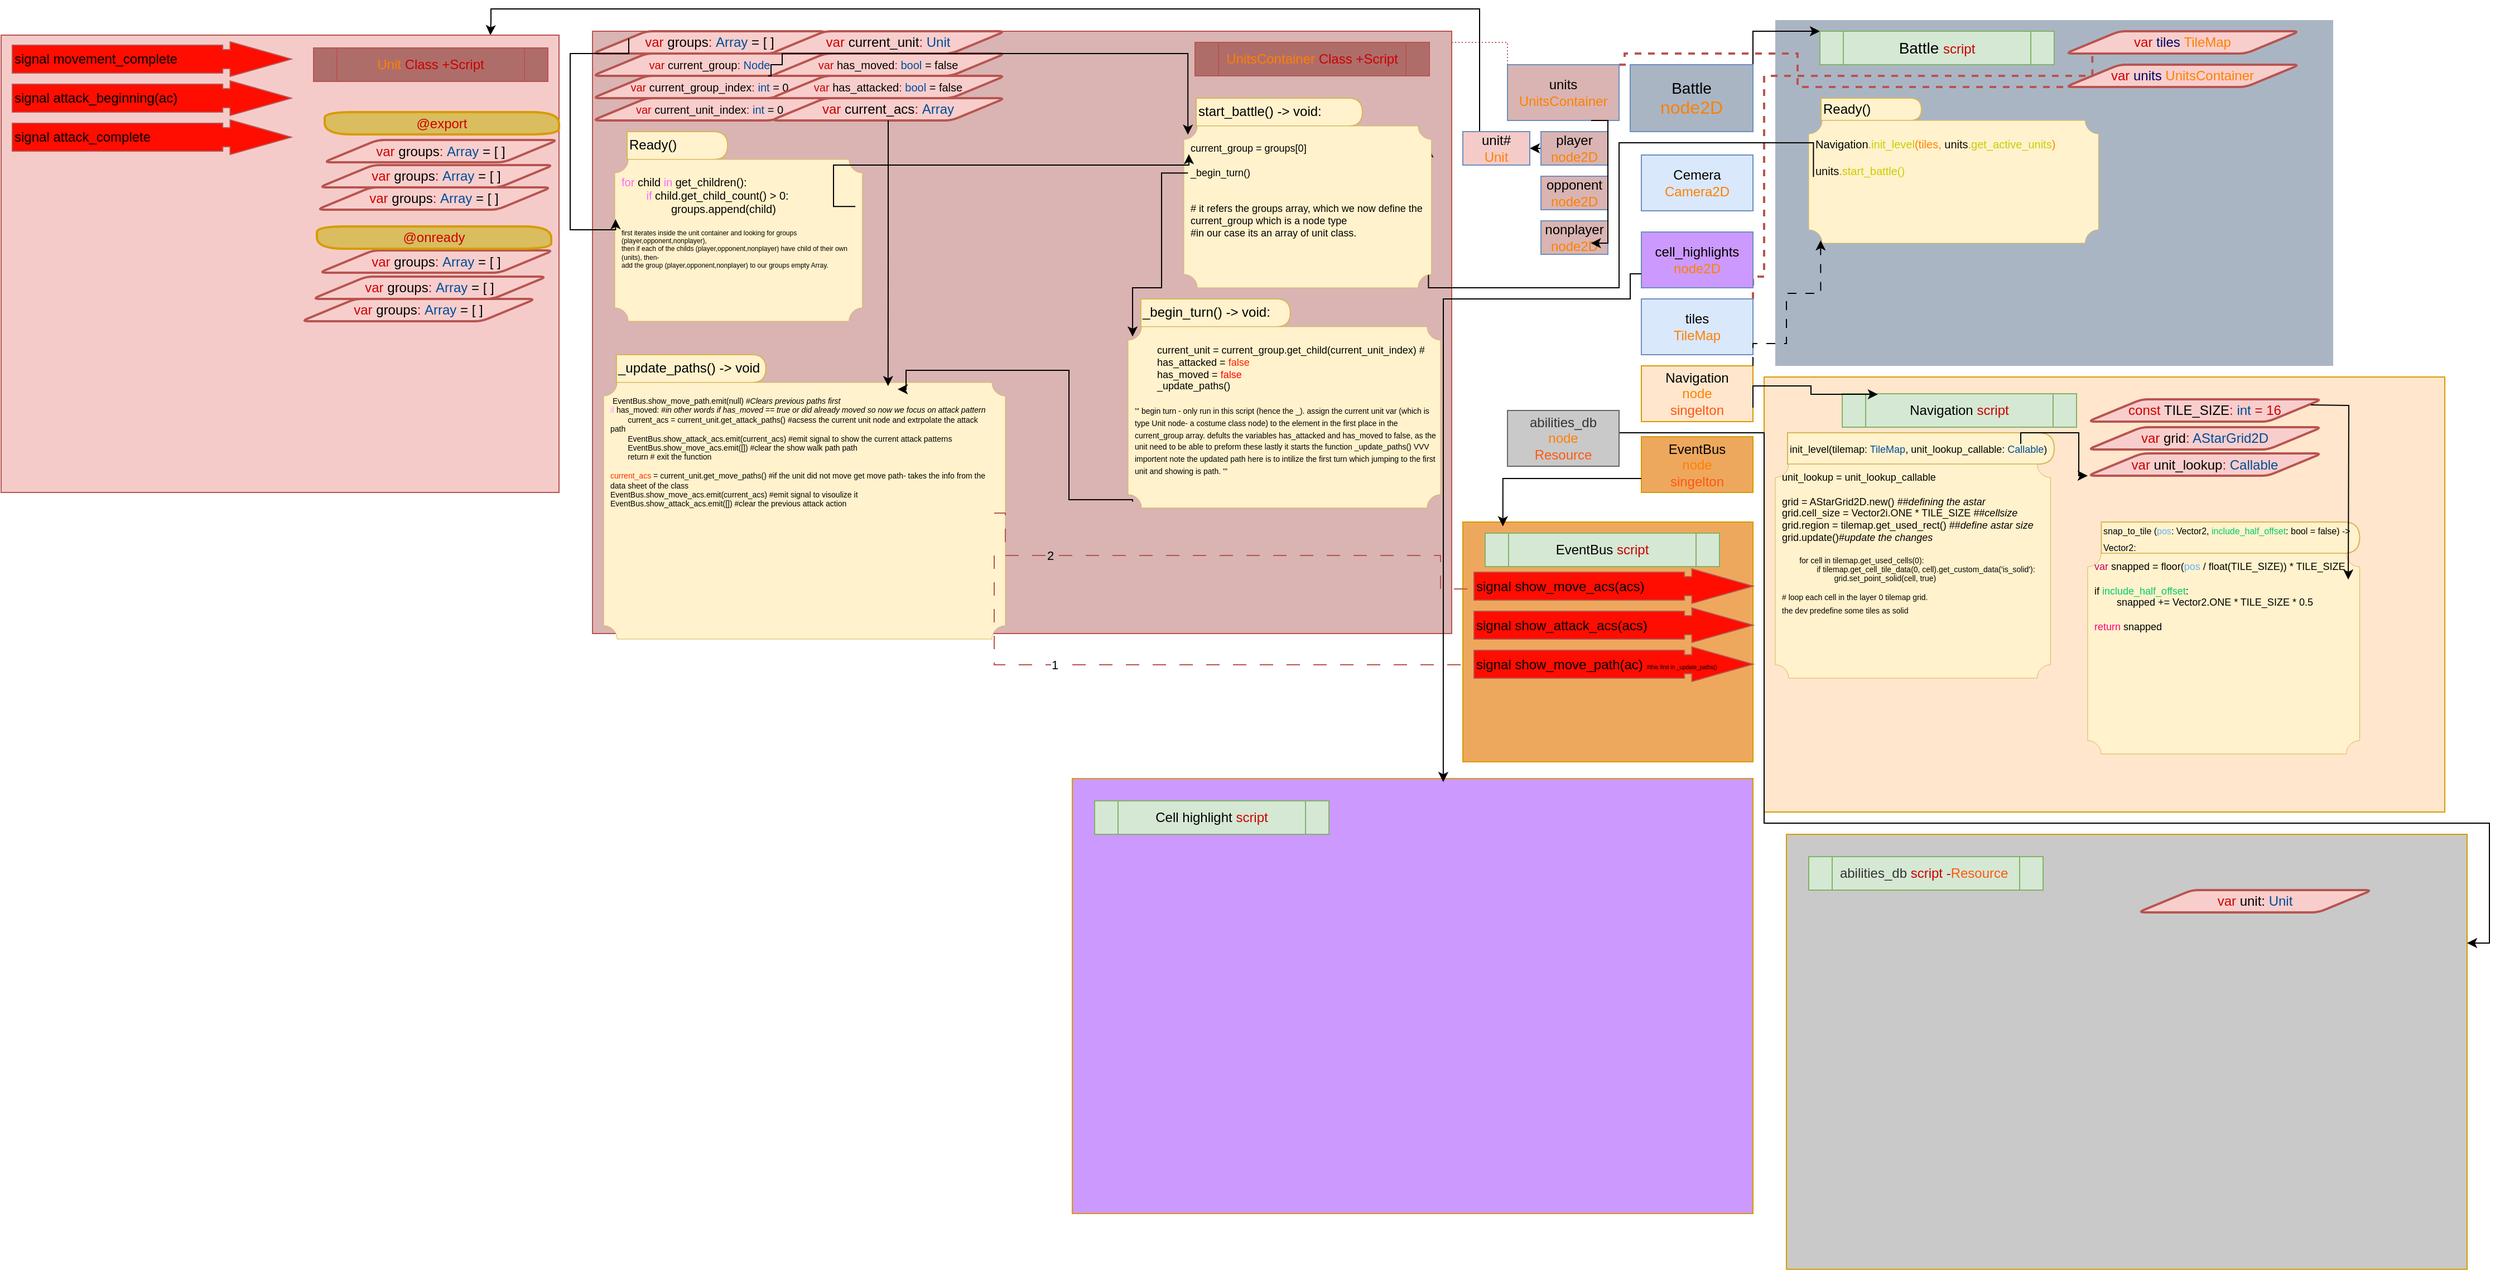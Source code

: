 <mxfile version="24.8.1">
  <diagram name="‫עמוד-1‬" id="4UTmtsU5IGrYidXw7zGl">
    <mxGraphModel dx="2417" dy="1480" grid="1" gridSize="10" guides="1" tooltips="1" connect="1" arrows="1" fold="1" page="1" pageScale="1" pageWidth="1169" pageHeight="827" math="0" shadow="0">
      <root>
        <mxCell id="0" />
        <mxCell id="1" parent="0" />
        <mxCell id="lPmOptHhdy0TYfp4bBg2-40" value="" style="rounded=0;whiteSpace=wrap;html=1;fillColor=#ffe6cc;strokeColor=#d79b00;fillStyle=auto;shadow=0;movable=0;resizable=0;rotatable=0;deletable=0;editable=0;locked=1;connectable=0;" vertex="1" parent="1">
          <mxGeometry x="710" y="320" width="610" height="390" as="geometry" />
        </mxCell>
        <mxCell id="lPmOptHhdy0TYfp4bBg2-33" value="" style="rounded=0;whiteSpace=wrap;html=1;fillColor=#AAB5C4;strokeColor=none;fillStyle=auto;shadow=0;movable=0;resizable=0;rotatable=0;deletable=0;editable=0;locked=1;connectable=0;" vertex="1" parent="1">
          <mxGeometry x="720" width="500" height="310" as="geometry" />
        </mxCell>
        <mxCell id="lPmOptHhdy0TYfp4bBg2-23" style="edgeStyle=orthogonalEdgeStyle;rounded=0;orthogonalLoop=1;jettySize=auto;html=1;exitX=1;exitY=0;exitDx=0;exitDy=0;entryX=0;entryY=0;entryDx=0;entryDy=0;" edge="1" parent="1" source="lPmOptHhdy0TYfp4bBg2-1" target="lPmOptHhdy0TYfp4bBg2-19">
          <mxGeometry relative="1" as="geometry">
            <Array as="points">
              <mxPoint x="700" y="10" />
            </Array>
          </mxGeometry>
        </mxCell>
        <mxCell id="lPmOptHhdy0TYfp4bBg2-1" value="&lt;font style=&quot;font-size: 14px;&quot;&gt;Battle&lt;/font&gt;&lt;div&gt;&lt;font size=&quot;3&quot; color=&quot;#ff8000&quot;&gt;node2D&lt;/font&gt;&lt;/div&gt;" style="rounded=0;whiteSpace=wrap;html=1;fillColor=#AAB5C4;strokeColor=#6c8ebf;" vertex="1" parent="1">
          <mxGeometry x="590" y="40" width="110" height="60" as="geometry" />
        </mxCell>
        <mxCell id="lPmOptHhdy0TYfp4bBg2-25" style="edgeStyle=orthogonalEdgeStyle;rounded=0;orthogonalLoop=1;jettySize=auto;html=1;exitX=1;exitY=0;exitDx=0;exitDy=0;entryX=0;entryY=0.5;entryDx=0;entryDy=0;endArrow=none;endFill=0;dashed=1;strokeWidth=2;fillColor=#f8cecc;strokeColor=#b85450;" edge="1" parent="1" source="lPmOptHhdy0TYfp4bBg2-2" target="lPmOptHhdy0TYfp4bBg2-21">
          <mxGeometry relative="1" as="geometry">
            <Array as="points">
              <mxPoint x="710" y="230" />
              <mxPoint x="710" y="50" />
              <mxPoint x="1004" y="50" />
            </Array>
          </mxGeometry>
        </mxCell>
        <mxCell id="lPmOptHhdy0TYfp4bBg2-2" value="tiles&lt;div&gt;&lt;font color=&quot;#ff8000&quot;&gt;TileMap&lt;/font&gt;&lt;/div&gt;" style="rounded=0;whiteSpace=wrap;html=1;fillColor=#dae8fc;strokeColor=#6c8ebf;" vertex="1" parent="1">
          <mxGeometry x="600" y="250" width="100" height="50" as="geometry" />
        </mxCell>
        <mxCell id="lPmOptHhdy0TYfp4bBg2-3" value="&lt;font style=&quot;font-size: 12px;&quot;&gt;cell_highlights&lt;/font&gt;&lt;div&gt;&lt;font style=&quot;font-size: 12px;&quot; color=&quot;#ff8000&quot;&gt;node2D&lt;/font&gt;&lt;/div&gt;" style="rounded=0;whiteSpace=wrap;html=1;fillColor=#CC99FF;strokeColor=#6c8ebf;" vertex="1" parent="1">
          <mxGeometry x="600" y="190" width="100" height="50" as="geometry" />
        </mxCell>
        <mxCell id="lPmOptHhdy0TYfp4bBg2-24" style="edgeStyle=orthogonalEdgeStyle;rounded=0;orthogonalLoop=1;jettySize=auto;html=1;exitX=1;exitY=0;exitDx=0;exitDy=0;entryX=0;entryY=0.75;entryDx=0;entryDy=0;dashed=1;fillColor=#f8cecc;strokeColor=#b85450;strokeWidth=2;endArrow=none;endFill=0;" edge="1" parent="1" source="lPmOptHhdy0TYfp4bBg2-4" target="lPmOptHhdy0TYfp4bBg2-22">
          <mxGeometry relative="1" as="geometry">
            <Array as="points">
              <mxPoint x="585" y="30" />
              <mxPoint x="740" y="30" />
              <mxPoint x="740" y="60" />
              <mxPoint x="1014" y="60" />
              <mxPoint x="1014" y="54" />
            </Array>
          </mxGeometry>
        </mxCell>
        <mxCell id="lPmOptHhdy0TYfp4bBg2-61" style="edgeStyle=orthogonalEdgeStyle;rounded=0;orthogonalLoop=1;jettySize=auto;html=1;exitX=0;exitY=0;exitDx=0;exitDy=0;entryX=1;entryY=0;entryDx=0;entryDy=0;endArrow=none;endFill=0;dashed=1;dashPattern=1 2;fillColor=#f8cecc;strokeColor=#b85450;" edge="1" parent="1" source="lPmOptHhdy0TYfp4bBg2-4" target="lPmOptHhdy0TYfp4bBg2-59">
          <mxGeometry relative="1" as="geometry" />
        </mxCell>
        <mxCell id="lPmOptHhdy0TYfp4bBg2-4" value="units&lt;div&gt;&lt;font style=&quot;font-size: 12px;&quot; color=&quot;#ff8000&quot;&gt;UnitsContainer&lt;/font&gt;&lt;/div&gt;" style="rounded=0;whiteSpace=wrap;html=1;fillColor=#d9b4b2;strokeColor=#6c8ebf;" vertex="1" parent="1">
          <mxGeometry x="480" y="40" width="100" height="50" as="geometry" />
        </mxCell>
        <mxCell id="lPmOptHhdy0TYfp4bBg2-15" value="Navigation&lt;div&gt;&lt;font color=&quot;#ff8000&quot;&gt;node&lt;/font&gt;&lt;/div&gt;&lt;div&gt;&lt;font color=&quot;#ff570f&quot;&gt;singelton&lt;/font&gt;&lt;/div&gt;" style="rounded=0;whiteSpace=wrap;html=1;fillColor=#ffe6cc;strokeColor=#d79b00;" vertex="1" parent="1">
          <mxGeometry x="600" y="310" width="100" height="50" as="geometry" />
        </mxCell>
        <mxCell id="lPmOptHhdy0TYfp4bBg2-19" value="&lt;span style=&quot;font-size: 14px;&quot;&gt;Battle&amp;nbsp;&lt;/span&gt;&lt;font color=&quot;#cc0000&quot;&gt;script&lt;/font&gt;" style="shape=process;whiteSpace=wrap;html=1;backgroundOutline=1;fillColor=#d5e8d4;strokeColor=#82b366;" vertex="1" parent="1">
          <mxGeometry x="760" y="10" width="210" height="30" as="geometry" />
        </mxCell>
        <mxCell id="lPmOptHhdy0TYfp4bBg2-21" value="&lt;font color=&quot;#cc0000&quot;&gt;var &lt;/font&gt;&lt;font color=&quot;#000066&quot;&gt;tiles&amp;nbsp;&lt;/font&gt;&lt;span style=&quot;color: rgb(255, 128, 0);&quot;&gt;TileMap&lt;/span&gt;" style="shape=parallelogram;html=1;strokeWidth=2;perimeter=parallelogramPerimeter;whiteSpace=wrap;rounded=1;arcSize=12;size=0.23;fillColor=#f8cecc;strokeColor=#b85450;" vertex="1" parent="1">
          <mxGeometry x="980" y="10" width="210" height="20" as="geometry" />
        </mxCell>
        <mxCell id="lPmOptHhdy0TYfp4bBg2-22" value="&lt;font color=&quot;#cc0000&quot;&gt;var &lt;/font&gt;&lt;font color=&quot;#000066&quot;&gt;units&amp;nbsp;&lt;/font&gt;&lt;span style=&quot;color: rgb(255, 128, 0);&quot;&gt;UnitsContainer&lt;/span&gt;" style="shape=parallelogram;html=1;strokeWidth=2;perimeter=parallelogramPerimeter;whiteSpace=wrap;rounded=1;arcSize=12;size=0.23;fillColor=#f8cecc;strokeColor=#b85450;" vertex="1" parent="1">
          <mxGeometry x="980" y="40" width="210" height="20" as="geometry" />
        </mxCell>
        <mxCell id="lPmOptHhdy0TYfp4bBg2-36" value="" style="group" vertex="1" connectable="0" parent="1">
          <mxGeometry x="750" y="70" width="259.77" height="130" as="geometry" />
        </mxCell>
        <mxCell id="lPmOptHhdy0TYfp4bBg2-11" value="Ready()" style="shape=delay;whiteSpace=wrap;html=1;fillColor=#fff2cc;strokeColor=#d6b656;align=left;" vertex="1" parent="lPmOptHhdy0TYfp4bBg2-36">
          <mxGeometry x="11" width="90" height="20" as="geometry" />
        </mxCell>
        <UserObject label="" Notes="#function for playing each sound, the arguments are the player node to play the sound, and the keyword from dic&#xa;#if we have the keyword in the sounds dictonary we continue if not return&#xa; #load the sound file to the player we choose&#xa;#play the sound" id="lPmOptHhdy0TYfp4bBg2-28">
          <mxCell style="html=1;overflow=block;blockSpacing=1;whiteSpace=wrap;fontSize=11.8;align=left;spacing=0;verticalAlign=top;strokeColor=#d6b656;fillOpacity=100;fillColor=#fff2cc;strokeWidth=NaN;lucidId=MKeQQ6PfqjTb;aspect=fixed;verticalLabelPosition=bottom;shape=mxgraph.basic.plaque;dx=6;" vertex="1" parent="lPmOptHhdy0TYfp4bBg2-36">
            <mxGeometry y="20" width="259.77" height="110" as="geometry" />
          </mxCell>
        </UserObject>
        <mxCell id="lPmOptHhdy0TYfp4bBg2-29" value="&lt;font color=&quot;#030100&quot;&gt;Navigation&lt;/font&gt;.&lt;font color=&quot;#cccc00&quot;&gt;init_level&lt;/font&gt;(tiles, &lt;font color=&quot;#0f0800&quot;&gt;units&lt;/font&gt;.&lt;font color=&quot;#cccc00&quot;&gt;get_active_units&lt;/font&gt;)&lt;div&gt;&lt;br&gt;&lt;/div&gt;&lt;div&gt;&lt;font color=&quot;#0f0800&quot;&gt;units&lt;/font&gt;.&lt;font color=&quot;#cccc00&quot;&gt;start_battle()&lt;/font&gt;&lt;br&gt;&lt;/div&gt;" style="strokeColor=none;fillColor=none;whiteSpace=wrap;fontSize=10;align=left;horizontal=1;verticalAlign=top;fontColor=#FF8000;html=1;" vertex="1" parent="lPmOptHhdy0TYfp4bBg2-28">
          <mxGeometry x="4.229" y="9.17" width="248.229" height="83.005" as="geometry" />
        </mxCell>
        <mxCell id="lPmOptHhdy0TYfp4bBg2-37" style="edgeStyle=orthogonalEdgeStyle;rounded=0;orthogonalLoop=1;jettySize=auto;html=1;exitX=1;exitY=0;exitDx=0;exitDy=0;entryX=0.041;entryY=0.977;entryDx=0;entryDy=0;entryPerimeter=0;dashed=1;dashPattern=8 8;" edge="1" parent="1" source="lPmOptHhdy0TYfp4bBg2-15" target="lPmOptHhdy0TYfp4bBg2-28">
          <mxGeometry relative="1" as="geometry">
            <Array as="points">
              <mxPoint x="730" y="290" />
              <mxPoint x="730" y="245" />
              <mxPoint x="761" y="245" />
            </Array>
          </mxGeometry>
        </mxCell>
        <mxCell id="lPmOptHhdy0TYfp4bBg2-38" value="Navigation&amp;nbsp;&lt;font color=&quot;#cc0000&quot;&gt;script&lt;/font&gt;" style="shape=process;whiteSpace=wrap;html=1;backgroundOutline=1;fillColor=#d5e8d4;strokeColor=#82b366;" vertex="1" parent="1">
          <mxGeometry x="780" y="335" width="210" height="30" as="geometry" />
        </mxCell>
        <mxCell id="lPmOptHhdy0TYfp4bBg2-39" style="edgeStyle=orthogonalEdgeStyle;rounded=0;orthogonalLoop=1;jettySize=auto;html=1;exitX=1;exitY=0.75;exitDx=0;exitDy=0;entryX=0.152;entryY=0.018;entryDx=0;entryDy=0;entryPerimeter=0;" edge="1" parent="1" source="lPmOptHhdy0TYfp4bBg2-15" target="lPmOptHhdy0TYfp4bBg2-38">
          <mxGeometry relative="1" as="geometry">
            <Array as="points">
              <mxPoint x="752" y="328" />
            </Array>
          </mxGeometry>
        </mxCell>
        <mxCell id="lPmOptHhdy0TYfp4bBg2-41" value="&lt;font color=&quot;#cc0000&quot;&gt;const &lt;/font&gt;&lt;font color=&quot;#030000&quot;&gt;TILE_SIZE&lt;/font&gt;&lt;font color=&quot;#cc0000&quot;&gt;: &lt;/font&gt;&lt;font color=&quot;#004c99&quot;&gt;int &lt;/font&gt;&lt;font color=&quot;#cc0000&quot;&gt;= 16&lt;/font&gt;" style="shape=parallelogram;html=1;strokeWidth=2;perimeter=parallelogramPerimeter;whiteSpace=wrap;rounded=1;arcSize=12;size=0.23;fillColor=#f8cecc;strokeColor=#b85450;" vertex="1" parent="1">
          <mxGeometry x="1000" y="340" width="210" height="20" as="geometry" />
        </mxCell>
        <mxCell id="lPmOptHhdy0TYfp4bBg2-42" value="&lt;font color=&quot;#cc0000&quot;&gt;var &lt;/font&gt;&lt;font color=&quot;#080000&quot;&gt;grid&lt;/font&gt;&lt;font color=&quot;#cc0000&quot;&gt;: &lt;/font&gt;&lt;font color=&quot;#004c99&quot;&gt;AStarGrid2D&lt;/font&gt;" style="shape=parallelogram;html=1;strokeWidth=2;perimeter=parallelogramPerimeter;whiteSpace=wrap;rounded=1;arcSize=12;size=0.23;fillColor=#f8cecc;strokeColor=#b85450;" vertex="1" parent="1">
          <mxGeometry x="1000" y="365" width="210" height="20" as="geometry" />
        </mxCell>
        <mxCell id="lPmOptHhdy0TYfp4bBg2-43" value="&lt;font color=&quot;#cc0000&quot;&gt;var &lt;/font&gt;&lt;font color=&quot;#030000&quot;&gt;unit_lookup&lt;/font&gt;&lt;font color=&quot;#cc0000&quot;&gt;: &lt;/font&gt;&lt;font color=&quot;#004c99&quot;&gt;Callable&lt;/font&gt;" style="shape=parallelogram;html=1;strokeWidth=2;perimeter=parallelogramPerimeter;whiteSpace=wrap;rounded=1;arcSize=12;size=0.23;fillColor=#f8cecc;strokeColor=#b85450;" vertex="1" parent="1">
          <mxGeometry x="1000" y="388.5" width="210" height="20" as="geometry" />
        </mxCell>
        <mxCell id="lPmOptHhdy0TYfp4bBg2-44" value="" style="group" vertex="1" connectable="0" parent="1">
          <mxGeometry x="720" y="370" width="270" height="220" as="geometry" />
        </mxCell>
        <mxCell id="lPmOptHhdy0TYfp4bBg2-45" value="&lt;font style=&quot;font-size: 9px;&quot;&gt;init_level(tilemap: &lt;font color=&quot;#004c99&quot;&gt;TileMap&lt;/font&gt;, unit_lookup_callable: &lt;font color=&quot;#004c99&quot;&gt;Callable&lt;/font&gt;)&lt;/font&gt;" style="shape=delay;whiteSpace=wrap;html=1;fillColor=#fff2cc;strokeColor=#d6b656;align=left;" vertex="1" parent="lPmOptHhdy0TYfp4bBg2-44">
          <mxGeometry x="11" width="239" height="28.115" as="geometry" />
        </mxCell>
        <UserObject label="" Notes="#function for playing each sound, the arguments are the player node to play the sound, and the keyword from dic&#xa;#if we have the keyword in the sounds dictonary we continue if not return&#xa; #load the sound file to the player we choose&#xa;#play the sound" id="lPmOptHhdy0TYfp4bBg2-46">
          <mxCell style="html=1;overflow=block;blockSpacing=1;whiteSpace=wrap;fontSize=11.8;align=left;spacing=0;verticalAlign=top;strokeColor=#d6b656;fillOpacity=100;fillColor=#fff2cc;strokeWidth=NaN;lucidId=MKeQQ6PfqjTb;aspect=fixed;verticalLabelPosition=bottom;shape=mxgraph.basic.plaque;dx=6;" vertex="1" parent="lPmOptHhdy0TYfp4bBg2-44">
            <mxGeometry y="28.115" width="246.709" height="191.885" as="geometry" />
          </mxCell>
        </UserObject>
        <mxCell id="lPmOptHhdy0TYfp4bBg2-47" value="&lt;div style=&quot;font-size: 9px;&quot;&gt;&lt;font style=&quot;font-size: 9px;&quot;&gt;&lt;font style=&quot;font-size: 9px;&quot; color=&quot;#030100&quot;&gt;unit_lookup = unit_lookup_callable&lt;/font&gt;&lt;br&gt;&lt;/font&gt;&lt;/div&gt;&lt;div style=&quot;font-size: 9px;&quot;&gt;&lt;font style=&quot;font-size: 9px;&quot;&gt;&lt;br&gt;&lt;/font&gt;&lt;/div&gt;&lt;div style=&quot;&quot;&gt;&lt;div style=&quot;font-size: 9px;&quot;&gt;&lt;span style=&quot;white-space: normal;&quot;&gt;&lt;font style=&quot;font-size: 9px;&quot; color=&quot;#050300&quot;&gt;grid = AStarGrid2D.new() &lt;i&gt;##defining the astar&lt;/i&gt;&lt;/font&gt;&lt;/span&gt;&lt;/div&gt;&lt;div style=&quot;font-size: 9px;&quot;&gt;&lt;span style=&quot;white-space: normal;&quot;&gt;&lt;font style=&quot;font-size: 9px;&quot; color=&quot;#050300&quot;&gt;grid.cell_size = Vector2i.ONE * TILE_SIZE &lt;i&gt;##cellsize&lt;/i&gt;&lt;/font&gt;&lt;/span&gt;&lt;/div&gt;&lt;div style=&quot;font-size: 9px;&quot;&gt;&lt;span style=&quot;white-space: normal;&quot;&gt;&lt;font style=&quot;font-size: 9px;&quot; color=&quot;#050300&quot;&gt;grid.region = tilemap.get_used_rect() ##&lt;i&gt;define astar size&lt;/i&gt;&lt;/font&gt;&lt;/span&gt;&lt;/div&gt;&lt;div style=&quot;font-size: 9px;&quot;&gt;&lt;span style=&quot;white-space: normal;&quot;&gt;&lt;font style=&quot;font-size: 9px;&quot; color=&quot;#050300&quot;&gt;grid.update()#&lt;i&gt;update the changes&lt;/i&gt;&lt;/font&gt;&lt;/span&gt;&lt;/div&gt;&lt;div style=&quot;font-size: 9px;&quot;&gt;&lt;span style=&quot;white-space: normal;&quot;&gt;&lt;font style=&quot;font-size: 9px;&quot; color=&quot;#050300&quot;&gt;&lt;i&gt;&lt;br&gt;&lt;/i&gt;&lt;/font&gt;&lt;/span&gt;&lt;/div&gt;&lt;div style=&quot;&quot;&gt;&lt;font style=&quot;&quot; color=&quot;#050300&quot;&gt;&lt;div style=&quot;font-size: 7px;&quot;&gt;&lt;span style=&quot;white-space: pre;&quot;&gt;&#x9;&lt;/span&gt;for cell in tilemap.get_used_cells(0):&lt;/div&gt;&lt;div style=&quot;font-size: 7px;&quot;&gt;&lt;span style=&quot;white-space: pre;&quot;&gt;&#x9;&lt;/span&gt;&lt;span style=&quot;white-space: pre;&quot;&gt;&#x9;&lt;/span&gt;if tilemap.get_cell_tile_data(0, cell).get_custom_data(&#39;is_solid&#39;):&lt;/div&gt;&lt;div style=&quot;font-size: 7px;&quot;&gt;&lt;span style=&quot;white-space: pre;&quot;&gt;&#x9;&lt;/span&gt;&lt;span style=&quot;white-space: pre;&quot;&gt;&#x9;&lt;/span&gt;&lt;span style=&quot;white-space: pre;&quot;&gt;&#x9;&lt;/span&gt;grid.set_point_solid(cell, true)&lt;/div&gt;&lt;div style=&quot;font-size: 7px;&quot;&gt;&lt;br&gt;&lt;/div&gt;&lt;div style=&quot;font-size: 7px;&quot;&gt;#&amp;nbsp;loop each cell in the layer 0 tilemap grid.&lt;/div&gt;&lt;div style=&quot;&quot;&gt;&lt;span style=&quot;font-size: 7px;&quot;&gt;the dev predefine some tiles as solid&lt;/span&gt;&lt;br&gt;&lt;/div&gt;&lt;/font&gt;&lt;/div&gt;&lt;/div&gt;" style="strokeColor=none;fillColor=none;whiteSpace=wrap;fontSize=10;align=left;horizontal=1;verticalAlign=top;fontColor=#FF8000;html=1;" vertex="1" parent="lPmOptHhdy0TYfp4bBg2-46">
          <mxGeometry x="3.865" width="242.844" height="146.198" as="geometry" />
        </mxCell>
        <mxCell id="lPmOptHhdy0TYfp4bBg2-51" style="edgeStyle=orthogonalEdgeStyle;rounded=0;orthogonalLoop=1;jettySize=auto;html=1;entryX=0;entryY=1;entryDx=0;entryDy=0;" edge="1" parent="1" target="lPmOptHhdy0TYfp4bBg2-43">
          <mxGeometry relative="1" as="geometry">
            <mxPoint x="940" y="380" as="sourcePoint" />
            <Array as="points">
              <mxPoint x="940" y="370" />
              <mxPoint x="992" y="370" />
              <mxPoint x="992" y="409" />
            </Array>
          </mxGeometry>
        </mxCell>
        <mxCell id="lPmOptHhdy0TYfp4bBg2-54" value="" style="group" vertex="1" connectable="0" parent="1">
          <mxGeometry x="1000" y="450" width="300" height="220" as="geometry" />
        </mxCell>
        <mxCell id="lPmOptHhdy0TYfp4bBg2-55" value="&lt;font style=&quot;font-size: 8px;&quot;&gt;snap_to_tile (&lt;font color=&quot;#66b2ff&quot;&gt;pos&lt;/font&gt;: Vector2, &lt;font color=&quot;#00cc66&quot;&gt;include_half_offset&lt;/font&gt;: bool = false) -&amp;gt; Vector2:&lt;/font&gt;" style="shape=delay;whiteSpace=wrap;html=1;fillColor=#fff2cc;strokeColor=#d6b656;align=left;" vertex="1" parent="lPmOptHhdy0TYfp4bBg2-54">
          <mxGeometry x="12.225" width="231.525" height="28.12" as="geometry" />
        </mxCell>
        <UserObject label="" Notes="#function for playing each sound, the arguments are the player node to play the sound, and the keyword from dic&#xa;#if we have the keyword in the sounds dictonary we continue if not return&#xa; #load the sound file to the player we choose&#xa;#play the sound" id="lPmOptHhdy0TYfp4bBg2-56">
          <mxCell style="html=1;overflow=block;blockSpacing=1;whiteSpace=wrap;fontSize=11.8;align=left;spacing=0;verticalAlign=top;strokeColor=#d6b656;fillOpacity=100;fillColor=#fff2cc;strokeWidth=NaN;lucidId=MKeQQ6PfqjTb;aspect=fixed;verticalLabelPosition=bottom;shape=mxgraph.basic.plaque;dx=6;" vertex="1" parent="lPmOptHhdy0TYfp4bBg2-54">
            <mxGeometry y="28.115" width="243.75" height="179.892" as="geometry" />
          </mxCell>
        </UserObject>
        <mxCell id="lPmOptHhdy0TYfp4bBg2-57" value="&lt;div style=&quot;font-size: 9px;&quot;&gt;&lt;div&gt;&lt;font color=&quot;#cc0066&quot;&gt;var &lt;/font&gt;&lt;font color=&quot;#000000&quot;&gt;snapped = floor(&lt;/font&gt;&lt;font color=&quot;#66b2ff&quot;&gt;pos &lt;/font&gt;&lt;font color=&quot;#000000&quot;&gt;/ float(TILE_SIZE)) * TILE_SIZE&lt;/font&gt;&lt;/div&gt;&lt;div&gt;&lt;span style=&quot;white-space:pre&quot;&gt;&lt;font color=&quot;#000000&quot;&gt;&#x9;&lt;/font&gt;&lt;/span&gt;&lt;/div&gt;&lt;div&gt;&lt;font color=&quot;#000000&quot;&gt;if &lt;/font&gt;&lt;font color=&quot;#00cc66&quot;&gt;include_half_offset&lt;/font&gt;&lt;font color=&quot;#000000&quot;&gt;:&lt;/font&gt;&lt;/div&gt;&lt;div&gt;&lt;font color=&quot;#000000&quot;&gt;&lt;span style=&quot;white-space:pre&quot;&gt;&#x9;&lt;/span&gt;snapped += Vector2.ONE * TILE_SIZE * 0.5&lt;/font&gt;&lt;/div&gt;&lt;div&gt;&lt;span style=&quot;white-space:pre&quot;&gt;&lt;font color=&quot;#000000&quot;&gt;&#x9;&lt;/font&gt;&lt;/span&gt;&lt;/div&gt;&lt;div&gt;&lt;font color=&quot;#ff0080&quot;&gt;return &lt;/font&gt;&lt;font color=&quot;#000000&quot;&gt;snapped&lt;/font&gt;&lt;/div&gt;&lt;/div&gt;" style="strokeColor=none;fillColor=none;whiteSpace=wrap;fontSize=10;align=left;horizontal=1;verticalAlign=top;fontColor=#FF8000;html=1;" vertex="1" parent="lPmOptHhdy0TYfp4bBg2-56">
          <mxGeometry x="3.628" width="240.122" height="137.062" as="geometry" />
        </mxCell>
        <mxCell id="lPmOptHhdy0TYfp4bBg2-58" style="edgeStyle=orthogonalEdgeStyle;rounded=0;orthogonalLoop=1;jettySize=auto;html=1;exitX=1;exitY=0;exitDx=0;exitDy=0;entryX=0.999;entryY=0.135;entryDx=0;entryDy=0;entryPerimeter=0;" edge="1" parent="1">
          <mxGeometry relative="1" as="geometry">
            <mxPoint x="1200" y="345" as="sourcePoint" />
            <mxPoint x="1233.51" y="501.618" as="targetPoint" />
          </mxGeometry>
        </mxCell>
        <mxCell id="lPmOptHhdy0TYfp4bBg2-59" value="" style="rounded=0;whiteSpace=wrap;html=1;fillColor=#D9B4B2;strokeColor=#b85450;fillStyle=auto;shadow=0;movable=1;resizable=1;rotatable=1;deletable=1;editable=1;locked=0;connectable=1;" vertex="1" parent="1">
          <mxGeometry x="-340" y="10" width="770" height="540" as="geometry" />
        </mxCell>
        <mxCell id="lPmOptHhdy0TYfp4bBg2-60" value="&lt;span style=&quot;color: rgb(255, 128, 0);&quot;&gt;UnitsContainer&amp;nbsp;&lt;/span&gt;&lt;font color=&quot;#cc0000&quot;&gt;Class +Script&lt;/font&gt;" style="shape=process;whiteSpace=wrap;html=1;backgroundOutline=1;fillColor=#af6d6a;strokeColor=#b85450;" vertex="1" parent="1">
          <mxGeometry x="200" y="20" width="210" height="30" as="geometry" />
        </mxCell>
        <mxCell id="lPmOptHhdy0TYfp4bBg2-63" value="&lt;font color=&quot;#cc0000&quot;&gt;var&amp;nbsp;&lt;/font&gt;&lt;font color=&quot;#030000&quot;&gt;groups&lt;/font&gt;&lt;font color=&quot;#cc0000&quot;&gt;:&amp;nbsp;&lt;/font&gt;&lt;font color=&quot;#004c99&quot;&gt;Array &lt;/font&gt;= [ ]" style="shape=parallelogram;html=1;strokeWidth=2;perimeter=parallelogramPerimeter;whiteSpace=wrap;rounded=1;arcSize=12;size=0.23;fillColor=#f8cecc;strokeColor=#b85450;movable=1;resizable=1;rotatable=1;deletable=1;editable=1;locked=0;connectable=1;" vertex="1" parent="1">
          <mxGeometry x="-340" y="10" width="210" height="20" as="geometry" />
        </mxCell>
        <mxCell id="lPmOptHhdy0TYfp4bBg2-79" style="edgeStyle=orthogonalEdgeStyle;rounded=0;orthogonalLoop=1;jettySize=auto;html=1;exitX=0;exitY=0.5;exitDx=0;exitDy=0;entryX=1.017;entryY=0.083;entryDx=0;entryDy=0;entryPerimeter=0;" edge="1" parent="1" source="lPmOptHhdy0TYfp4bBg2-29" target="lPmOptHhdy0TYfp4bBg2-78">
          <mxGeometry relative="1" as="geometry">
            <Array as="points">
              <mxPoint x="754" y="110" />
              <mxPoint x="580" y="110" />
              <mxPoint x="580" y="240" />
              <mxPoint x="409" y="240" />
            </Array>
          </mxGeometry>
        </mxCell>
        <mxCell id="lPmOptHhdy0TYfp4bBg2-64" value="&lt;font style=&quot;font-size: 10px;&quot;&gt;&lt;font color=&quot;#cc0000&quot;&gt;var&amp;nbsp;&lt;/font&gt;&lt;font color=&quot;#030000&quot;&gt;current_group&lt;/font&gt;&lt;font color=&quot;#cc0000&quot;&gt;:&amp;nbsp;&lt;/font&gt;&lt;font color=&quot;#004c99&quot;&gt;Node&lt;/font&gt;&lt;/font&gt;" style="shape=parallelogram;html=1;strokeWidth=2;perimeter=parallelogramPerimeter;whiteSpace=wrap;rounded=1;arcSize=12;size=0.23;fillColor=#f8cecc;strokeColor=#b85450;movable=1;resizable=1;rotatable=1;deletable=1;editable=1;locked=0;connectable=1;" vertex="1" parent="1">
          <mxGeometry x="-340" y="30" width="210" height="20" as="geometry" />
        </mxCell>
        <mxCell id="lPmOptHhdy0TYfp4bBg2-65" value="&lt;font style=&quot;font-size: 10px;&quot;&gt;&lt;font style=&quot;&quot; color=&quot;#cc0000&quot;&gt;var&amp;nbsp;&lt;/font&gt;&lt;font style=&quot;&quot; color=&quot;#030000&quot;&gt;current_group_index&lt;/font&gt;&lt;font style=&quot;&quot; color=&quot;#cc0000&quot;&gt;:&amp;nbsp;&lt;/font&gt;&lt;font style=&quot;&quot; color=&quot;#004c99&quot;&gt;int &lt;/font&gt;= 0&lt;/font&gt;" style="shape=parallelogram;html=1;strokeWidth=2;perimeter=parallelogramPerimeter;whiteSpace=wrap;rounded=1;arcSize=12;size=0.23;fillColor=#f8cecc;strokeColor=#b85450;movable=1;resizable=1;rotatable=1;deletable=1;editable=1;locked=0;connectable=1;" vertex="1" parent="1">
          <mxGeometry x="-340" y="50" width="210" height="20" as="geometry" />
        </mxCell>
        <mxCell id="lPmOptHhdy0TYfp4bBg2-66" value="&lt;font style=&quot;font-size: 10px;&quot;&gt;&lt;font color=&quot;#cc0000&quot;&gt;var&amp;nbsp;&lt;/font&gt;&lt;font color=&quot;#030000&quot;&gt;current_unit_index&lt;/font&gt;&lt;font color=&quot;#cc0000&quot;&gt;:&amp;nbsp;&lt;/font&gt;&lt;font color=&quot;#004c99&quot;&gt;int &lt;/font&gt;= 0&lt;/font&gt;" style="shape=parallelogram;html=1;strokeWidth=2;perimeter=parallelogramPerimeter;whiteSpace=wrap;rounded=1;arcSize=12;size=0.23;fillColor=#f8cecc;strokeColor=#b85450;movable=1;resizable=1;rotatable=1;deletable=1;editable=1;locked=0;connectable=1;" vertex="1" parent="1">
          <mxGeometry x="-340" y="70" width="210" height="20" as="geometry" />
        </mxCell>
        <mxCell id="lPmOptHhdy0TYfp4bBg2-67" value="&lt;font color=&quot;#cc0000&quot;&gt;var&amp;nbsp;&lt;/font&gt;&lt;font color=&quot;#030000&quot;&gt;current_unit&lt;/font&gt;&lt;font color=&quot;#cc0000&quot;&gt;:&amp;nbsp;&lt;/font&gt;&lt;font color=&quot;#004c99&quot;&gt;Unit&lt;/font&gt;" style="shape=parallelogram;html=1;strokeWidth=2;perimeter=parallelogramPerimeter;whiteSpace=wrap;rounded=1;arcSize=12;size=0.23;fillColor=#f8cecc;strokeColor=#b85450;movable=1;resizable=1;rotatable=1;deletable=1;editable=1;locked=0;connectable=1;" vertex="1" parent="1">
          <mxGeometry x="-180" y="10" width="210" height="20" as="geometry" />
        </mxCell>
        <mxCell id="lPmOptHhdy0TYfp4bBg2-68" value="&lt;font style=&quot;font-size: 10px;&quot;&gt;&lt;font color=&quot;#cc0000&quot;&gt;var&amp;nbsp;&lt;/font&gt;&lt;font color=&quot;#030000&quot;&gt;has_moved&lt;/font&gt;&lt;font color=&quot;#cc0000&quot;&gt;:&amp;nbsp;&lt;/font&gt;&lt;font color=&quot;#004c99&quot;&gt;bool &lt;/font&gt;&lt;font color=&quot;#000305&quot;&gt;= false&lt;/font&gt;&lt;/font&gt;" style="shape=parallelogram;html=1;strokeWidth=2;perimeter=parallelogramPerimeter;whiteSpace=wrap;rounded=1;arcSize=12;size=0.23;fillColor=#f8cecc;strokeColor=#b85450;movable=1;resizable=1;rotatable=1;deletable=1;editable=1;locked=0;connectable=1;" vertex="1" parent="1">
          <mxGeometry x="-180" y="30" width="210" height="20" as="geometry" />
        </mxCell>
        <mxCell id="lPmOptHhdy0TYfp4bBg2-69" value="&lt;font style=&quot;font-size: 10px;&quot; color=&quot;#cc0000&quot;&gt;var&amp;nbsp;&lt;/font&gt;&lt;font style=&quot;&quot;&gt;&lt;font color=&quot;#030000&quot;&gt;&lt;span style=&quot;font-size: 10px;&quot;&gt;has_attacked&lt;/span&gt;&lt;/font&gt;&lt;font color=&quot;#cc0000&quot;&gt;&lt;span style=&quot;font-size: 10px;&quot;&gt;:&amp;nbsp;&lt;/span&gt;&lt;/font&gt;&lt;/font&gt;&lt;font style=&quot;font-size: 10px;&quot; color=&quot;#004c99&quot;&gt;bool&amp;nbsp;&lt;/font&gt;&lt;font style=&quot;font-size: 10px;&quot; color=&quot;#000305&quot;&gt;= false&lt;/font&gt;" style="shape=parallelogram;html=1;strokeWidth=2;perimeter=parallelogramPerimeter;whiteSpace=wrap;rounded=1;arcSize=12;size=0.23;fillColor=#f8cecc;strokeColor=#b85450;movable=1;resizable=1;rotatable=1;deletable=1;editable=1;locked=0;connectable=1;" vertex="1" parent="1">
          <mxGeometry x="-180" y="50" width="210" height="20" as="geometry" />
        </mxCell>
        <mxCell id="lPmOptHhdy0TYfp4bBg2-70" value="&lt;font color=&quot;#cc0000&quot;&gt;var&amp;nbsp;&lt;/font&gt;&lt;font color=&quot;#030000&quot;&gt;current_acs&lt;/font&gt;&lt;font color=&quot;#cc0000&quot;&gt;:&amp;nbsp;&lt;/font&gt;&lt;font color=&quot;#004c99&quot;&gt;Array&lt;/font&gt;" style="shape=parallelogram;html=1;strokeWidth=2;perimeter=parallelogramPerimeter;whiteSpace=wrap;rounded=1;arcSize=12;size=0.23;fillColor=#f8cecc;strokeColor=#b85450;movable=1;resizable=1;rotatable=1;deletable=1;editable=1;locked=0;connectable=1;" vertex="1" parent="1">
          <mxGeometry x="-180" y="70" width="210" height="20" as="geometry" />
        </mxCell>
        <mxCell id="lPmOptHhdy0TYfp4bBg2-71" value="" style="group;movable=1;resizable=1;rotatable=1;deletable=1;editable=1;locked=0;connectable=1;" vertex="1" connectable="0" parent="1">
          <mxGeometry x="-320" y="100" width="260" height="170" as="geometry" />
        </mxCell>
        <mxCell id="lPmOptHhdy0TYfp4bBg2-72" value="Ready()" style="shape=delay;whiteSpace=wrap;html=1;fillColor=#fff2cc;strokeColor=#d6b656;align=left;movable=1;resizable=1;rotatable=1;deletable=1;editable=1;locked=0;connectable=1;" vertex="1" parent="lPmOptHhdy0TYfp4bBg2-71">
          <mxGeometry x="11.01" width="90.08" height="24.942" as="geometry" />
        </mxCell>
        <UserObject label="" Notes="#function for playing each sound, the arguments are the player node to play the sound, and the keyword from dic&#xa;#if we have the keyword in the sounds dictonary we continue if not return&#xa; #load the sound file to the player we choose&#xa;#play the sound" id="lPmOptHhdy0TYfp4bBg2-73">
          <mxCell style="html=1;overflow=block;blockSpacing=1;whiteSpace=wrap;fontSize=11.8;align=left;spacing=0;verticalAlign=top;strokeColor=#d6b656;fillOpacity=100;fillColor=#fff2cc;strokeWidth=NaN;lucidId=MKeQQ6PfqjTb;aspect=fixed;verticalLabelPosition=bottom;shape=mxgraph.basic.plaque;dx=6;movable=1;resizable=1;rotatable=1;deletable=1;editable=1;locked=0;connectable=1;" vertex="1" parent="lPmOptHhdy0TYfp4bBg2-71">
            <mxGeometry y="24.942" width="221.853" height="145.058" as="geometry" />
          </mxCell>
        </UserObject>
        <mxCell id="lPmOptHhdy0TYfp4bBg2-74" value="&lt;div&gt;&lt;div&gt;&lt;span style=&quot;white-space: normal;&quot;&gt;&lt;font color=&quot;#ff66ff&quot;&gt;for &lt;/font&gt;&lt;font color=&quot;#030100&quot;&gt;child &lt;/font&gt;&lt;font color=&quot;#ff66ff&quot;&gt;in &lt;/font&gt;&lt;font color=&quot;#030100&quot;&gt;get_children():&lt;/font&gt;&lt;/span&gt;&lt;/div&gt;&lt;div&gt;&lt;span style=&quot;white-space: normal;&quot;&gt;&lt;span style=&quot;color: rgb(3, 1, 0); white-space: pre;&quot;&gt;&#x9;&lt;/span&gt;&lt;font color=&quot;#ff66ff&quot;&gt;if &lt;/font&gt;&lt;font color=&quot;#030100&quot;&gt;child.get_child_count() &amp;gt; 0:&lt;/font&gt;&lt;/span&gt;&lt;/div&gt;&lt;div&gt;&lt;font color=&quot;#030100&quot;&gt;&lt;span style=&quot;white-space: normal;&quot;&gt;&lt;span style=&quot;white-space:pre&quot;&gt;&#x9;&lt;span style=&quot;white-space: pre;&quot;&gt;&#x9;&lt;/span&gt;&lt;/span&gt;groups.append(child)&lt;/span&gt;&lt;/font&gt;&lt;/div&gt;&lt;/div&gt;&lt;div&gt;&lt;font color=&quot;#030100&quot;&gt;&lt;span style=&quot;white-space: normal;&quot;&gt;&lt;br&gt;&lt;/span&gt;&lt;/font&gt;&lt;/div&gt;&lt;div style=&quot;font-size: 6px;&quot;&gt;&lt;font style=&quot;font-size: 6px;&quot; color=&quot;#030100&quot;&gt;&lt;div style=&quot;&quot;&gt;first iterates inside the unit container and looking for groups (player,opponent,nonplayer),&lt;/div&gt;&lt;div style=&quot;&quot;&gt;then if each of the childs (player,opponent,nonplayer) have child of their own (units), then-&lt;/div&gt;&lt;div style=&quot;&quot;&gt;add the group (player,opponent,nonplayer) to our groups empty Array.&lt;/div&gt;&lt;/font&gt;&lt;/div&gt;" style="strokeColor=none;fillColor=none;whiteSpace=wrap;fontSize=10;align=left;horizontal=1;verticalAlign=top;fontColor=#FF8000;html=1;movable=1;resizable=1;rotatable=1;deletable=1;editable=1;locked=0;connectable=1;" vertex="1" parent="lPmOptHhdy0TYfp4bBg2-73">
          <mxGeometry x="3.609" y="7.833" width="211.998" height="137.225" as="geometry" />
        </mxCell>
        <mxCell id="lPmOptHhdy0TYfp4bBg2-75" value="" style="group" vertex="1" connectable="0" parent="1">
          <mxGeometry x="190" y="70" width="260" height="170" as="geometry" />
        </mxCell>
        <mxCell id="lPmOptHhdy0TYfp4bBg2-76" value="start_battle() -&amp;gt; void:" style="shape=delay;whiteSpace=wrap;html=1;fillColor=#fff2cc;strokeColor=#d6b656;align=left;movable=1;resizable=1;rotatable=1;deletable=1;editable=1;locked=0;connectable=1;" vertex="1" parent="lPmOptHhdy0TYfp4bBg2-75">
          <mxGeometry x="11.01" width="148.99" height="24.94" as="geometry" />
        </mxCell>
        <UserObject label="" Notes="#function for playing each sound, the arguments are the player node to play the sound, and the keyword from dic&#xa;#if we have the keyword in the sounds dictonary we continue if not return&#xa; #load the sound file to the player we choose&#xa;#play the sound" id="lPmOptHhdy0TYfp4bBg2-77">
          <mxCell style="html=1;overflow=block;blockSpacing=1;whiteSpace=wrap;fontSize=11.8;align=left;spacing=0;verticalAlign=top;strokeColor=#d6b656;fillOpacity=100;fillColor=#fff2cc;strokeWidth=NaN;lucidId=MKeQQ6PfqjTb;aspect=fixed;verticalLabelPosition=bottom;shape=mxgraph.basic.plaque;dx=6;" vertex="1" parent="lPmOptHhdy0TYfp4bBg2-75">
            <mxGeometry y="24.942" width="221.853" height="145.058" as="geometry" />
          </mxCell>
        </UserObject>
        <mxCell id="lPmOptHhdy0TYfp4bBg2-78" value="&lt;div style=&quot;font-size: 9px;&quot;&gt;&lt;font color=&quot;#000000&quot; style=&quot;font-size: 9px;&quot;&gt;&lt;span style=&quot;white-space: normal;&quot;&gt;current_group = groups[0]&amp;nbsp;&lt;/span&gt;&lt;/font&gt;&lt;/div&gt;&lt;div style=&quot;font-size: 9px;&quot;&gt;&lt;font color=&quot;#000000&quot; style=&quot;font-size: 9px;&quot;&gt;&lt;span style=&quot;white-space: normal;&quot;&gt;&lt;br&gt;&lt;/span&gt;&lt;/font&gt;&lt;/div&gt;&lt;div style=&quot;font-size: 9px;&quot;&gt;&lt;font color=&quot;#000000&quot; style=&quot;font-size: 9px;&quot;&gt;&lt;span style=&quot;white-space: normal;&quot;&gt;_begin_turn()&amp;nbsp;&lt;/span&gt;&lt;/font&gt;&lt;/div&gt;&lt;div style=&quot;font-size: 9px;&quot;&gt;&lt;font color=&quot;#000000&quot; style=&quot;font-size: 9px;&quot;&gt;&lt;span style=&quot;white-space: normal;&quot;&gt;&lt;br&gt;&lt;/span&gt;&lt;/font&gt;&lt;/div&gt;&lt;div style=&quot;font-size: 9px;&quot;&gt;&lt;font color=&quot;#000000&quot; style=&quot;font-size: 9px;&quot;&gt;&lt;span style=&quot;white-space: normal;&quot;&gt;&lt;br&gt;&lt;/span&gt;&lt;/font&gt;&lt;/div&gt;&lt;div style=&quot;font-size: 9px;&quot;&gt;&lt;div&gt;&lt;font color=&quot;#000000&quot;&gt;# it refers the groups array, which we now define the current_group which is a node type&lt;/font&gt;&lt;/div&gt;&lt;div&gt;&lt;font color=&quot;#000000&quot;&gt;#in our case its an array of unit class.&lt;/font&gt;&lt;/div&gt;&lt;/div&gt;" style="strokeColor=none;fillColor=none;whiteSpace=wrap;fontSize=10;align=left;horizontal=1;verticalAlign=top;fontColor=#FF8000;html=1;" vertex="1" parent="lPmOptHhdy0TYfp4bBg2-77">
          <mxGeometry x="3.609" y="7.833" width="211.998" height="137.225" as="geometry" />
        </mxCell>
        <mxCell id="lPmOptHhdy0TYfp4bBg2-5" value="&lt;div&gt;&lt;font style=&quot;font-size: 12px;&quot;&gt;Cemera&lt;/font&gt;&lt;/div&gt;&lt;div&gt;&lt;font style=&quot;font-size: 12px;&quot; color=&quot;#ff8000&quot;&gt;Camera2D&lt;/font&gt;&lt;/div&gt;" style="rounded=0;whiteSpace=wrap;html=1;fillColor=#dae8fc;strokeColor=#6c8ebf;" vertex="1" parent="1">
          <mxGeometry x="600" y="121" width="100" height="50" as="geometry" />
        </mxCell>
        <mxCell id="lPmOptHhdy0TYfp4bBg2-82" style="edgeStyle=orthogonalEdgeStyle;rounded=0;orthogonalLoop=1;jettySize=auto;html=1;exitX=0;exitY=0.25;exitDx=0;exitDy=0;entryX=0.003;entryY=0.369;entryDx=0;entryDy=0;entryPerimeter=0;movable=1;resizable=1;rotatable=1;deletable=1;editable=1;locked=0;connectable=1;" edge="1" parent="1" source="lPmOptHhdy0TYfp4bBg2-63" target="lPmOptHhdy0TYfp4bBg2-73">
          <mxGeometry relative="1" as="geometry">
            <Array as="points">
              <mxPoint x="-308" y="30" />
              <mxPoint x="-360" y="30" />
              <mxPoint x="-360" y="188" />
            </Array>
          </mxGeometry>
        </mxCell>
        <mxCell id="lPmOptHhdy0TYfp4bBg2-83" style="edgeStyle=orthogonalEdgeStyle;rounded=0;orthogonalLoop=1;jettySize=auto;html=1;exitX=1;exitY=0.25;exitDx=0;exitDy=0;entryX=0.004;entryY=0.127;entryDx=0;entryDy=0;entryPerimeter=0;movable=1;resizable=1;rotatable=1;deletable=1;editable=1;locked=0;connectable=1;" edge="1" parent="1" source="lPmOptHhdy0TYfp4bBg2-74" target="lPmOptHhdy0TYfp4bBg2-78">
          <mxGeometry relative="1" as="geometry">
            <Array as="points">
              <mxPoint x="-124" y="130" />
              <mxPoint x="194" y="130" />
            </Array>
          </mxGeometry>
        </mxCell>
        <mxCell id="lPmOptHhdy0TYfp4bBg2-84" style="edgeStyle=orthogonalEdgeStyle;rounded=0;orthogonalLoop=1;jettySize=auto;html=1;exitX=0.75;exitY=0;exitDx=0;exitDy=0;entryX=0;entryY=0;entryDx=0;entryDy=0;movable=1;resizable=1;rotatable=1;deletable=1;editable=1;locked=0;connectable=1;" edge="1" parent="1" source="lPmOptHhdy0TYfp4bBg2-65" target="lPmOptHhdy0TYfp4bBg2-78">
          <mxGeometry relative="1" as="geometry">
            <Array as="points">
              <mxPoint x="-180" y="50" />
              <mxPoint x="-180" y="40" />
              <mxPoint x="-170" y="40" />
              <mxPoint x="-170" y="30" />
              <mxPoint x="194" y="30" />
            </Array>
          </mxGeometry>
        </mxCell>
        <mxCell id="lPmOptHhdy0TYfp4bBg2-85" value="" style="group" vertex="1" connectable="0" parent="1">
          <mxGeometry x="140" y="250" width="283.02" height="210" as="geometry" />
        </mxCell>
        <mxCell id="lPmOptHhdy0TYfp4bBg2-86" value="_begin_turn() -&amp;gt; void:" style="shape=delay;whiteSpace=wrap;html=1;fillColor=#fff2cc;strokeColor=#d6b656;align=left;movable=1;resizable=1;rotatable=1;deletable=1;editable=1;locked=0;connectable=1;" vertex="1" parent="lPmOptHhdy0TYfp4bBg2-85">
          <mxGeometry x="11.433" width="133.951" height="24.94" as="geometry" />
        </mxCell>
        <UserObject label="" Notes="#function for playing each sound, the arguments are the player node to play the sound, and the keyword from dic&#xa;#if we have the keyword in the sounds dictonary we continue if not return&#xa; #load the sound file to the player we choose&#xa;#play the sound" id="lPmOptHhdy0TYfp4bBg2-87">
          <mxCell style="html=1;overflow=block;blockSpacing=1;whiteSpace=wrap;fontSize=11.8;align=left;spacing=0;verticalAlign=top;strokeColor=#d6b656;fillOpacity=100;fillColor=#fff2cc;strokeWidth=NaN;lucidId=MKeQQ6PfqjTb;aspect=fixed;verticalLabelPosition=bottom;shape=mxgraph.basic.plaque;dx=6;" vertex="1" parent="lPmOptHhdy0TYfp4bBg2-85">
            <mxGeometry y="24.94" width="280" height="162.47" as="geometry" />
          </mxCell>
        </UserObject>
        <mxCell id="lPmOptHhdy0TYfp4bBg2-88" value="&lt;div style=&quot;font-size: 9px;&quot;&gt;&lt;span style=&quot;white-space: normal;&quot;&gt;&lt;font style=&quot;font-size: 9px;&quot; color=&quot;#000000&quot;&gt;&lt;span style=&quot;white-space: pre;&quot;&gt;&#x9;&lt;/span&gt;current_unit = current_group.get_child(current_unit_index) #&lt;/font&gt;&lt;/span&gt;&lt;/div&gt;&lt;div style=&quot;font-size: 9px;&quot;&gt;&lt;span style=&quot;white-space: normal;&quot;&gt;&lt;font style=&quot;font-size: 9px;&quot; color=&quot;#000000&quot;&gt;&lt;span style=&quot;white-space:pre&quot;&gt;&#x9;&lt;/span&gt;has_attacked = &lt;/font&gt;&lt;font color=&quot;#ff1e05&quot; style=&quot;font-size: 9px;&quot;&gt;false&lt;/font&gt;&lt;/span&gt;&lt;/div&gt;&lt;div style=&quot;font-size: 9px;&quot;&gt;&lt;span style=&quot;white-space: normal;&quot;&gt;&lt;font style=&quot;font-size: 9px;&quot; color=&quot;#000000&quot;&gt;&lt;span style=&quot;white-space:pre&quot;&gt;&#x9;&lt;/span&gt;has_moved = &lt;/font&gt;&lt;font color=&quot;#ff0000&quot; style=&quot;font-size: 9px;&quot;&gt;false&lt;/font&gt;&lt;/span&gt;&lt;/div&gt;&lt;div style=&quot;font-size: 9px;&quot;&gt;&lt;span style=&quot;white-space: normal;&quot;&gt;&lt;font style=&quot;font-size: 9px;&quot; color=&quot;#000000&quot;&gt;&lt;span style=&quot;white-space: pre;&quot;&gt;&#x9;&lt;/span&gt;_update_paths()&lt;/font&gt;&lt;/span&gt;&lt;/div&gt;&lt;div style=&quot;font-size: 9px;&quot;&gt;&lt;span style=&quot;white-space: normal;&quot;&gt;&lt;font style=&quot;font-size: 9px;&quot; color=&quot;#000000&quot;&gt;&lt;br&gt;&lt;/font&gt;&lt;/span&gt;&lt;/div&gt;&lt;div style=&quot;font-size: 9px;&quot;&gt;&lt;span style=&quot;color: rgb(0, 0, 0); font-size: 7px;&quot;&gt;&#39;&#39;&#39; begin turn - only run in this script (hence the _). assign the current unit var (which is type Unit node- a costume class node) to the element in the first place in the current_group array. defults the variables has_attacked and has_moved to false, as the unit need to be able to preform these lastly it starts the function _update_paths() VVV importent note the updated path here is to intilize the first turn which jumping to the first unit and showing is path. &#39;&#39;&#39;&lt;/span&gt;&lt;span style=&quot;white-space: normal;&quot;&gt;&lt;font style=&quot;font-size: 9px;&quot; color=&quot;#000000&quot;&gt;&lt;br&gt;&lt;/font&gt;&lt;/span&gt;&lt;/div&gt;" style="strokeColor=none;fillColor=none;whiteSpace=wrap;fontSize=10;align=left;horizontal=1;verticalAlign=top;fontColor=#FF8000;html=1;" vertex="1" parent="lPmOptHhdy0TYfp4bBg2-87">
          <mxGeometry x="4.043" y="8.77" width="275.957" height="148.033" as="geometry" />
        </mxCell>
        <mxCell id="lPmOptHhdy0TYfp4bBg2-92" style="edgeStyle=orthogonalEdgeStyle;rounded=0;orthogonalLoop=1;jettySize=auto;html=1;exitX=0;exitY=0.25;exitDx=0;exitDy=0;entryX=0;entryY=0;entryDx=0;entryDy=0;movable=1;resizable=1;rotatable=1;deletable=1;editable=1;locked=0;connectable=1;" edge="1" parent="1" source="lPmOptHhdy0TYfp4bBg2-78" target="lPmOptHhdy0TYfp4bBg2-88">
          <mxGeometry relative="1" as="geometry">
            <Array as="points">
              <mxPoint x="170" y="137" />
              <mxPoint x="170" y="240" />
              <mxPoint x="144" y="240" />
            </Array>
          </mxGeometry>
        </mxCell>
        <mxCell id="lPmOptHhdy0TYfp4bBg2-93" value="" style="group;movable=1;resizable=1;rotatable=1;deletable=1;editable=1;locked=0;connectable=1;" vertex="1" connectable="0" parent="1">
          <mxGeometry x="-330" y="300" width="360" height="255" as="geometry" />
        </mxCell>
        <mxCell id="lPmOptHhdy0TYfp4bBg2-94" value="_update_paths() -&amp;gt; void" style="shape=delay;whiteSpace=wrap;html=1;fillColor=#fff2cc;strokeColor=#d6b656;align=left;movable=1;resizable=1;rotatable=1;deletable=1;editable=1;locked=0;connectable=1;" vertex="1" parent="lPmOptHhdy0TYfp4bBg2-93">
          <mxGeometry x="11.433" width="133.951" height="24.94" as="geometry" />
        </mxCell>
        <UserObject label="" Notes="#function for playing each sound, the arguments are the player node to play the sound, and the keyword from dic&#xa;#if we have the keyword in the sounds dictonary we continue if not return&#xa; #load the sound file to the player we choose&#xa;#play the sound" id="lPmOptHhdy0TYfp4bBg2-95">
          <mxCell style="html=1;overflow=block;blockSpacing=1;whiteSpace=wrap;fontSize=11.8;align=left;spacing=0;verticalAlign=top;strokeColor=#d6b656;fillOpacity=100;fillColor=#fff2cc;strokeWidth=NaN;lucidId=MKeQQ6PfqjTb;aspect=fixed;verticalLabelPosition=bottom;shape=mxgraph.basic.plaque;dx=6;movable=1;resizable=1;rotatable=1;deletable=1;editable=1;locked=0;connectable=1;" vertex="1" parent="lPmOptHhdy0TYfp4bBg2-93">
            <mxGeometry y="24.94" width="360" height="230.06" as="geometry" />
          </mxCell>
        </UserObject>
        <mxCell id="lPmOptHhdy0TYfp4bBg2-96" value="&lt;div style=&quot;font-size: 7px;&quot;&gt;&lt;span style=&quot;&quot;&gt;&amp;nbsp;&lt;/span&gt;&lt;font style=&quot;font-size: 7px;&quot;&gt;&lt;font color=&quot;#000000&quot;&gt;EventBus.show_move_path.emit(null) &lt;i&gt;#Clears previous paths first&lt;/i&gt;&lt;/font&gt;&lt;br&gt;&lt;font color=&quot;#ff99ff&quot;&gt;&#x9;if &lt;/font&gt;&lt;/font&gt;&lt;font style=&quot;font-size: 7px;&quot;&gt;&lt;font color=&quot;#000000&quot;&gt;has_moved: &lt;/font&gt;&lt;i style=&quot;color: rgb(0, 0, 0);&quot;&gt;#in other words if has_moved == true or did already moved so now we focus on attack pattern&lt;/i&gt;&lt;br&gt;&#x9;&#x9;&lt;span style=&quot;color: rgb(0, 0, 0); white-space: pre;&quot;&gt;&#x9;&lt;/span&gt;&lt;font color=&quot;#000000&quot;&gt;current_acs = current_unit.get_attack_paths() #acsess the current unit node and extrpolate the attack path&lt;/font&gt;&lt;br&gt;&#x9;&#x9;&lt;span style=&quot;color: rgb(0, 0, 0); white-space: pre;&quot;&gt;&#x9;&lt;/span&gt;&lt;font color=&quot;#000000&quot;&gt;EventBus.show_attack_acs.emit(current_acs) #emit signal to show the current attack patterns&lt;/font&gt;&lt;br&gt;&#x9;&#x9;&lt;span style=&quot;color: rgb(0, 0, 0); white-space: pre;&quot;&gt;&#x9;&lt;/span&gt;&lt;font color=&quot;#000000&quot;&gt;EventBus.show_move_acs.emit([]) #clear the show walk path path &lt;/font&gt;&lt;br&gt;&#x9;&#x9;&lt;span style=&quot;color: rgb(0, 0, 0); white-space: pre;&quot;&gt;&#x9;&lt;/span&gt;&lt;font color=&quot;#000000&quot;&gt;return # exit the function&lt;/font&gt;&lt;br&gt;&#x9;&lt;br&gt;&lt;font color=&quot;#ff2a00&quot;&gt;&#x9;current_acs &lt;/font&gt;&lt;/font&gt;&lt;font style=&quot;font-size: 7px;&quot; color=&quot;#000000&quot;&gt;= current_unit.get_move_paths() #if the unit did not move get move path- takes the info from the data sheet of the class&lt;br&gt;&#x9;EventBus.show_move_acs.emit(current_acs) #emit signal to visoulize it&lt;br&gt;&#x9;EventBus.show_attack_acs.emit([]) #clear the previous attack action&lt;/font&gt;&lt;br&gt;&lt;/div&gt;" style="strokeColor=none;fillColor=none;whiteSpace=wrap;fontSize=10;align=left;horizontal=1;verticalAlign=top;fontColor=#FF8000;html=1;movable=1;resizable=1;rotatable=1;deletable=1;editable=1;locked=0;connectable=1;" vertex="1" parent="lPmOptHhdy0TYfp4bBg2-95">
          <mxGeometry x="4.04" y="6.04" width="345.96" height="148.03" as="geometry" />
        </mxCell>
        <mxCell id="lPmOptHhdy0TYfp4bBg2-97" value="EventBus&lt;div&gt;&lt;font color=&quot;#ff8000&quot;&gt;node&lt;/font&gt;&lt;/div&gt;&lt;div&gt;&lt;font color=&quot;#ff570f&quot;&gt;singelton&lt;/font&gt;&lt;/div&gt;" style="rounded=0;whiteSpace=wrap;html=1;fillColor=#eea85d;strokeColor=#d79b00;" vertex="1" parent="1">
          <mxGeometry x="600" y="373.5" width="100" height="50" as="geometry" />
        </mxCell>
        <mxCell id="lPmOptHhdy0TYfp4bBg2-98" value="" style="rounded=0;whiteSpace=wrap;html=1;fillColor=#eea85d;strokeColor=#d79b00;fillStyle=auto;shadow=0;movable=0;resizable=0;rotatable=0;deletable=0;editable=0;locked=1;connectable=0;" vertex="1" parent="1">
          <mxGeometry x="440" y="450" width="260" height="215" as="geometry" />
        </mxCell>
        <mxCell id="lPmOptHhdy0TYfp4bBg2-99" style="edgeStyle=orthogonalEdgeStyle;rounded=0;orthogonalLoop=1;jettySize=auto;html=1;exitX=0;exitY=0.75;exitDx=0;exitDy=0;entryX=0.138;entryY=0.018;entryDx=0;entryDy=0;entryPerimeter=0;" edge="1" parent="1" source="lPmOptHhdy0TYfp4bBg2-97" target="lPmOptHhdy0TYfp4bBg2-98">
          <mxGeometry relative="1" as="geometry" />
        </mxCell>
        <mxCell id="lPmOptHhdy0TYfp4bBg2-100" value="EventBus&amp;nbsp;&lt;span style=&quot;color: rgb(204, 0, 0); background-color: initial;&quot;&gt;script&lt;/span&gt;" style="shape=process;whiteSpace=wrap;html=1;backgroundOutline=1;fillColor=#d5e8d4;strokeColor=#82b366;" vertex="1" parent="1">
          <mxGeometry x="460" y="460" width="210" height="30" as="geometry" />
        </mxCell>
        <mxCell id="lPmOptHhdy0TYfp4bBg2-105" value="signal show_move_acs(acs)" style="html=1;shadow=0;dashed=0;align=left;verticalAlign=middle;shape=mxgraph.arrows2.calloutArrow;dy=8.46;dx=54.76;notch=188.56;arrowHead=7.02;fillColor=#ff0d00;strokeColor=#b85450;" vertex="1" parent="1">
          <mxGeometry x="450" y="495" width="250" height="25" as="geometry" />
        </mxCell>
        <mxCell id="lPmOptHhdy0TYfp4bBg2-106" value="signal show_attack_acs(acs)" style="html=1;shadow=0;dashed=0;align=left;verticalAlign=middle;shape=mxgraph.arrows2.calloutArrow;dy=8.46;dx=54.76;notch=188.56;arrowHead=7.02;fillColor=#ff0d00;strokeColor=#b85450;" vertex="1" parent="1">
          <mxGeometry x="450" y="530" width="250" height="25" as="geometry" />
        </mxCell>
        <mxCell id="lPmOptHhdy0TYfp4bBg2-108" style="edgeStyle=orthogonalEdgeStyle;rounded=0;orthogonalLoop=1;jettySize=auto;html=1;exitX=0;exitY=0;exitDx=0;exitDy=25;exitPerimeter=0;endArrow=none;endFill=0;dashed=1;dashPattern=12 12;fillColor=#f8cecc;strokeColor=#b85450;movable=1;resizable=1;rotatable=1;deletable=1;editable=1;locked=0;connectable=1;" edge="1" parent="1" source="lPmOptHhdy0TYfp4bBg2-107" target="lPmOptHhdy0TYfp4bBg2-96">
          <mxGeometry relative="1" as="geometry">
            <Array as="points">
              <mxPoint x="450" y="578" />
              <mxPoint x="20" y="578" />
            </Array>
          </mxGeometry>
        </mxCell>
        <mxCell id="lPmOptHhdy0TYfp4bBg2-109" value="1" style="edgeLabel;html=1;align=center;verticalAlign=middle;resizable=1;points=[];movable=1;rotatable=1;deletable=1;editable=1;locked=0;connectable=1;" vertex="1" connectable="0" parent="lPmOptHhdy0TYfp4bBg2-108">
          <mxGeometry x="0.435" relative="1" as="geometry">
            <mxPoint as="offset" />
          </mxGeometry>
        </mxCell>
        <mxCell id="lPmOptHhdy0TYfp4bBg2-107" value="signal show_move_path(ac) &lt;font style=&quot;font-size: 5px;&quot;&gt;#this first in _update_paths()&lt;/font&gt;" style="html=1;shadow=0;dashed=0;align=left;verticalAlign=middle;shape=mxgraph.arrows2.calloutArrow;dy=8.46;dx=54.76;notch=188.56;arrowHead=7.02;fillColor=#ff0d00;strokeColor=#b85450;" vertex="1" parent="1">
          <mxGeometry x="450" y="565" width="250" height="25" as="geometry" />
        </mxCell>
        <mxCell id="lPmOptHhdy0TYfp4bBg2-110" style="edgeStyle=orthogonalEdgeStyle;rounded=0;orthogonalLoop=1;jettySize=auto;html=1;exitX=0;exitY=1;exitDx=0;exitDy=0;entryX=0.75;entryY=0;entryDx=0;entryDy=0;movable=1;resizable=1;rotatable=1;deletable=1;editable=1;locked=0;connectable=1;" edge="1" parent="1" source="lPmOptHhdy0TYfp4bBg2-88" target="lPmOptHhdy0TYfp4bBg2-96">
          <mxGeometry relative="1" as="geometry">
            <Array as="points">
              <mxPoint x="144" y="430" />
              <mxPoint x="87" y="430" />
              <mxPoint x="87" y="314" />
              <mxPoint x="-59" y="314" />
            </Array>
          </mxGeometry>
        </mxCell>
        <mxCell id="lPmOptHhdy0TYfp4bBg2-111" style="edgeStyle=orthogonalEdgeStyle;rounded=0;orthogonalLoop=1;jettySize=auto;html=1;exitX=1;exitY=0.75;exitDx=0;exitDy=0;dashed=1;dashPattern=12 12;endArrow=none;endFill=0;fillColor=#f8cecc;strokeColor=#b85450;movable=1;resizable=1;rotatable=1;deletable=1;editable=1;locked=0;connectable=1;" edge="1" parent="1" source="lPmOptHhdy0TYfp4bBg2-96" target="lPmOptHhdy0TYfp4bBg2-105">
          <mxGeometry relative="1" as="geometry">
            <mxPoint x="450" y="510" as="targetPoint" />
            <Array as="points">
              <mxPoint x="30" y="480" />
              <mxPoint x="420" y="480" />
              <mxPoint x="420" y="510" />
            </Array>
          </mxGeometry>
        </mxCell>
        <mxCell id="lPmOptHhdy0TYfp4bBg2-112" value="2" style="edgeLabel;html=1;align=center;verticalAlign=middle;resizable=1;points=[];labelBackgroundColor=none;movable=1;rotatable=1;deletable=1;editable=1;locked=0;connectable=1;" vertex="1" connectable="0" parent="lPmOptHhdy0TYfp4bBg2-111">
          <mxGeometry x="-0.599" y="1" relative="1" as="geometry">
            <mxPoint x="-12" y="1" as="offset" />
          </mxGeometry>
        </mxCell>
        <mxCell id="lPmOptHhdy0TYfp4bBg2-114" value="" style="rounded=0;whiteSpace=wrap;html=1;fillColor=#cc99ff;strokeColor=#d79b00;fillStyle=auto;shadow=0;movable=0;resizable=0;rotatable=0;deletable=0;editable=0;locked=1;connectable=0;" vertex="1" parent="1">
          <mxGeometry x="90" y="680" width="610" height="390" as="geometry" />
        </mxCell>
        <mxCell id="lPmOptHhdy0TYfp4bBg2-115" style="edgeStyle=orthogonalEdgeStyle;rounded=0;orthogonalLoop=1;jettySize=auto;html=1;exitX=0;exitY=0.75;exitDx=0;exitDy=0;entryX=0.545;entryY=0.008;entryDx=0;entryDy=0;entryPerimeter=0;" edge="1" parent="1" source="lPmOptHhdy0TYfp4bBg2-3" target="lPmOptHhdy0TYfp4bBg2-114">
          <mxGeometry relative="1" as="geometry">
            <Array as="points">
              <mxPoint x="590" y="228" />
              <mxPoint x="590" y="250" />
              <mxPoint x="422" y="250" />
            </Array>
          </mxGeometry>
        </mxCell>
        <mxCell id="lPmOptHhdy0TYfp4bBg2-116" value="Cell highlight&amp;nbsp;&lt;span style=&quot;color: rgb(204, 0, 0); background-color: initial;&quot;&gt;script&lt;/span&gt;" style="shape=process;whiteSpace=wrap;html=1;backgroundOutline=1;fillColor=#d5e8d4;strokeColor=#82b366;" vertex="1" parent="1">
          <mxGeometry x="110" y="700" width="210" height="30" as="geometry" />
        </mxCell>
        <mxCell id="lPmOptHhdy0TYfp4bBg2-117" style="edgeStyle=orthogonalEdgeStyle;rounded=0;orthogonalLoop=1;jettySize=auto;html=1;exitX=0.5;exitY=1;exitDx=0;exitDy=0;entryX=0.708;entryY=0.014;entryDx=0;entryDy=0;entryPerimeter=0;movable=1;resizable=1;rotatable=1;deletable=1;editable=1;locked=0;connectable=1;" edge="1" parent="1" source="lPmOptHhdy0TYfp4bBg2-70" target="lPmOptHhdy0TYfp4bBg2-95">
          <mxGeometry relative="1" as="geometry" />
        </mxCell>
        <mxCell id="lPmOptHhdy0TYfp4bBg2-118" value="" style="rounded=0;whiteSpace=wrap;html=1;fillColor=#c9c9c9;strokeColor=#d79b00;fillStyle=auto;shadow=0;movable=1;resizable=1;rotatable=1;deletable=1;editable=1;locked=0;connectable=1;" vertex="1" parent="1">
          <mxGeometry x="730" y="730" width="610" height="390" as="geometry" />
        </mxCell>
        <mxCell id="lPmOptHhdy0TYfp4bBg2-120" style="edgeStyle=orthogonalEdgeStyle;rounded=0;orthogonalLoop=1;jettySize=auto;html=1;exitX=0.75;exitY=1;exitDx=0;exitDy=0;entryX=1;entryY=0.25;entryDx=0;entryDy=0;" edge="1" parent="1" source="lPmOptHhdy0TYfp4bBg2-119" target="lPmOptHhdy0TYfp4bBg2-118">
          <mxGeometry relative="1" as="geometry">
            <Array as="points">
              <mxPoint x="555" y="370" />
              <mxPoint x="710" y="370" />
              <mxPoint x="710" y="720" />
              <mxPoint x="1360" y="720" />
              <mxPoint x="1360" y="828" />
            </Array>
          </mxGeometry>
        </mxCell>
        <mxCell id="lPmOptHhdy0TYfp4bBg2-119" value="abilities_db&lt;div&gt;&lt;font color=&quot;#ff8000&quot;&gt;node&lt;/font&gt;&lt;/div&gt;&lt;div&gt;&lt;font color=&quot;#ff570f&quot;&gt;Resource&lt;/font&gt;&lt;/div&gt;" style="rounded=0;whiteSpace=wrap;html=1;fillColor=#C9C9C9;strokeColor=#666666;fontColor=#333333;" vertex="1" parent="1">
          <mxGeometry x="480" y="350" width="100" height="50" as="geometry" />
        </mxCell>
        <mxCell id="lPmOptHhdy0TYfp4bBg2-121" value="&lt;span style=&quot;color: rgb(51, 51, 51);&quot;&gt;abilities_db&amp;nbsp;&lt;/span&gt;&lt;span style=&quot;color: rgb(204, 0, 0); background-color: initial;&quot;&gt;script -&lt;/span&gt;&lt;span style=&quot;color: rgb(255, 87, 15);&quot;&gt;Resource&lt;/span&gt;&lt;span style=&quot;color: rgb(204, 0, 0); background-color: initial;&quot;&gt;&amp;nbsp;&lt;/span&gt;" style="shape=process;whiteSpace=wrap;html=1;backgroundOutline=1;fillColor=#d5e8d4;strokeColor=#82b366;" vertex="1" parent="1">
          <mxGeometry x="750" y="750" width="210" height="30" as="geometry" />
        </mxCell>
        <mxCell id="lPmOptHhdy0TYfp4bBg2-123" value="&lt;font color=&quot;#cc0000&quot;&gt;var&amp;nbsp;&lt;/font&gt;&lt;font color=&quot;#030000&quot;&gt;unit: &lt;/font&gt;&lt;font color=&quot;#004c99&quot;&gt;Unit&lt;/font&gt;" style="shape=parallelogram;html=1;strokeWidth=2;perimeter=parallelogramPerimeter;whiteSpace=wrap;rounded=1;arcSize=12;size=0.23;fillColor=#f8cecc;strokeColor=#b85450;" vertex="1" parent="1">
          <mxGeometry x="1045" y="780" width="210" height="20" as="geometry" />
        </mxCell>
        <mxCell id="lPmOptHhdy0TYfp4bBg2-132" style="edgeStyle=orthogonalEdgeStyle;rounded=0;orthogonalLoop=1;jettySize=auto;html=1;exitX=0;exitY=0.5;exitDx=0;exitDy=0;entryX=1;entryY=0.5;entryDx=0;entryDy=0;" edge="1" parent="1" source="lPmOptHhdy0TYfp4bBg2-125" target="lPmOptHhdy0TYfp4bBg2-131">
          <mxGeometry relative="1" as="geometry" />
        </mxCell>
        <mxCell id="lPmOptHhdy0TYfp4bBg2-125" value="player&lt;div&gt;&lt;span style=&quot;color: rgb(255, 128, 0);&quot;&gt;node2D&lt;/span&gt;&lt;br&gt;&lt;/div&gt;" style="rounded=0;whiteSpace=wrap;html=1;fillColor=#d9b4b2;strokeColor=#6c8ebf;" vertex="1" parent="1">
          <mxGeometry x="510" y="100" width="60" height="30" as="geometry" />
        </mxCell>
        <mxCell id="lPmOptHhdy0TYfp4bBg2-126" value="opponent&lt;div&gt;&lt;span style=&quot;color: rgb(255, 128, 0);&quot;&gt;node2D&lt;/span&gt;&lt;br&gt;&lt;/div&gt;" style="rounded=0;whiteSpace=wrap;html=1;fillColor=#d9b4b2;strokeColor=#6c8ebf;" vertex="1" parent="1">
          <mxGeometry x="510" y="140" width="60" height="30" as="geometry" />
        </mxCell>
        <mxCell id="lPmOptHhdy0TYfp4bBg2-127" value="&lt;div&gt;nonplayer&lt;/div&gt;&lt;div&gt;&lt;span style=&quot;color: rgb(255, 128, 0);&quot;&gt;node2D&lt;/span&gt;&lt;br&gt;&lt;/div&gt;" style="rounded=0;whiteSpace=wrap;html=1;fillColor=#d9b4b2;strokeColor=#6c8ebf;" vertex="1" parent="1">
          <mxGeometry x="510" y="180" width="60" height="30" as="geometry" />
        </mxCell>
        <mxCell id="lPmOptHhdy0TYfp4bBg2-130" style="edgeStyle=orthogonalEdgeStyle;rounded=0;orthogonalLoop=1;jettySize=auto;html=1;exitX=0.75;exitY=1;exitDx=0;exitDy=0;entryX=0.745;entryY=0.667;entryDx=0;entryDy=0;entryPerimeter=0;" edge="1" parent="1" source="lPmOptHhdy0TYfp4bBg2-4" target="lPmOptHhdy0TYfp4bBg2-127">
          <mxGeometry relative="1" as="geometry">
            <Array as="points">
              <mxPoint x="570" y="90" />
              <mxPoint x="570" y="200" />
            </Array>
          </mxGeometry>
        </mxCell>
        <mxCell id="lPmOptHhdy0TYfp4bBg2-135" style="edgeStyle=orthogonalEdgeStyle;rounded=0;orthogonalLoop=1;jettySize=auto;html=1;exitX=0.25;exitY=0;exitDx=0;exitDy=0;entryX=0.877;entryY=0;entryDx=0;entryDy=0;entryPerimeter=0;" edge="1" parent="1" source="lPmOptHhdy0TYfp4bBg2-131" target="lPmOptHhdy0TYfp4bBg2-133">
          <mxGeometry relative="1" as="geometry">
            <Array as="points">
              <mxPoint x="455" y="-10" />
              <mxPoint x="-431" y="-10" />
              <mxPoint x="-431" />
              <mxPoint x="-431" />
            </Array>
          </mxGeometry>
        </mxCell>
        <mxCell id="lPmOptHhdy0TYfp4bBg2-131" value="unit#&lt;div&gt;&lt;span style=&quot;color: rgb(255, 128, 0);&quot;&gt;Unit&lt;/span&gt;&lt;br&gt;&lt;/div&gt;" style="rounded=0;whiteSpace=wrap;html=1;fillColor=#F5CBC9;strokeColor=#6c8ebf;" vertex="1" parent="1">
          <mxGeometry x="440" y="100" width="60" height="30" as="geometry" />
        </mxCell>
        <mxCell id="lPmOptHhdy0TYfp4bBg2-133" value="" style="rounded=0;whiteSpace=wrap;html=1;fillColor=#f5cbc9;strokeColor=#b85450;fillStyle=auto;shadow=0;movable=1;resizable=1;rotatable=1;deletable=1;editable=1;locked=0;connectable=1;" vertex="1" parent="1">
          <mxGeometry x="-870" y="13.5" width="500" height="410" as="geometry" />
        </mxCell>
        <mxCell id="lPmOptHhdy0TYfp4bBg2-134" value="&lt;span style=&quot;color: rgb(255, 128, 0);&quot;&gt;Unit&amp;nbsp;&lt;/span&gt;&lt;font color=&quot;#cc0000&quot;&gt;Class +Script&lt;/font&gt;" style="shape=process;whiteSpace=wrap;html=1;backgroundOutline=1;fillColor=#af6d6a;strokeColor=#b85450;" vertex="1" parent="1">
          <mxGeometry x="-590" y="25" width="210" height="30" as="geometry" />
        </mxCell>
        <mxCell id="lPmOptHhdy0TYfp4bBg2-137" value="signal movement_complete" style="html=1;shadow=0;dashed=0;align=left;verticalAlign=middle;shape=mxgraph.arrows2.calloutArrow;dy=8.46;dx=54.76;notch=188.56;arrowHead=7.02;fillColor=#ff0d00;strokeColor=#b85450;" vertex="1" parent="1">
          <mxGeometry x="-860" y="22.5" width="250" height="25" as="geometry" />
        </mxCell>
        <mxCell id="lPmOptHhdy0TYfp4bBg2-138" value="signal attack_beginning(ac)" style="html=1;shadow=0;dashed=0;align=left;verticalAlign=middle;shape=mxgraph.arrows2.calloutArrow;dy=8.46;dx=54.76;notch=188.56;arrowHead=7.02;fillColor=#ff0d00;strokeColor=#b85450;" vertex="1" parent="1">
          <mxGeometry x="-860" y="57.5" width="250" height="25" as="geometry" />
        </mxCell>
        <mxCell id="lPmOptHhdy0TYfp4bBg2-139" value="signal attack_complete" style="html=1;shadow=0;dashed=0;align=left;verticalAlign=middle;shape=mxgraph.arrows2.calloutArrow;dy=8.46;dx=54.76;notch=188.56;arrowHead=7.02;fillColor=#ff0d00;strokeColor=#b85450;" vertex="1" parent="1">
          <mxGeometry x="-860" y="92.5" width="250" height="25" as="geometry" />
        </mxCell>
        <mxCell id="lPmOptHhdy0TYfp4bBg2-140" value="&lt;font color=&quot;#cc0000&quot;&gt;var&amp;nbsp;&lt;/font&gt;&lt;font color=&quot;#030000&quot;&gt;groups&lt;/font&gt;&lt;font color=&quot;#cc0000&quot;&gt;:&amp;nbsp;&lt;/font&gt;&lt;font color=&quot;#004c99&quot;&gt;Array &lt;/font&gt;= [ ]" style="shape=parallelogram;html=1;strokeWidth=2;perimeter=parallelogramPerimeter;whiteSpace=wrap;rounded=1;arcSize=12;size=0.23;fillColor=#f8cecc;strokeColor=#b85450;movable=1;resizable=1;rotatable=1;deletable=1;editable=1;locked=0;connectable=1;" vertex="1" parent="1">
          <mxGeometry x="-581" y="107.5" width="210" height="20" as="geometry" />
        </mxCell>
        <mxCell id="lPmOptHhdy0TYfp4bBg2-141" value="&lt;font color=&quot;#cc0000&quot;&gt;var&amp;nbsp;&lt;/font&gt;&lt;font color=&quot;#030000&quot;&gt;groups&lt;/font&gt;&lt;font color=&quot;#cc0000&quot;&gt;:&amp;nbsp;&lt;/font&gt;&lt;font color=&quot;#004c99&quot;&gt;Array &lt;/font&gt;= [ ]" style="shape=parallelogram;html=1;strokeWidth=2;perimeter=parallelogramPerimeter;whiteSpace=wrap;rounded=1;arcSize=12;size=0.23;fillColor=#f8cecc;strokeColor=#b85450;movable=1;resizable=1;rotatable=1;deletable=1;editable=1;locked=0;connectable=1;" vertex="1" parent="1">
          <mxGeometry x="-585" y="130" width="210" height="20" as="geometry" />
        </mxCell>
        <mxCell id="lPmOptHhdy0TYfp4bBg2-142" value="&lt;font color=&quot;#cc0000&quot;&gt;var&amp;nbsp;&lt;/font&gt;&lt;font color=&quot;#030000&quot;&gt;groups&lt;/font&gt;&lt;font color=&quot;#cc0000&quot;&gt;:&amp;nbsp;&lt;/font&gt;&lt;font color=&quot;#004c99&quot;&gt;Array &lt;/font&gt;= [ ]" style="shape=parallelogram;html=1;strokeWidth=2;perimeter=parallelogramPerimeter;whiteSpace=wrap;rounded=1;arcSize=12;size=0.23;fillColor=#f8cecc;strokeColor=#b85450;movable=1;resizable=1;rotatable=1;deletable=1;editable=1;locked=0;connectable=1;" vertex="1" parent="1">
          <mxGeometry x="-587" y="150" width="210" height="20" as="geometry" />
        </mxCell>
        <mxCell id="lPmOptHhdy0TYfp4bBg2-143" value="&lt;font color=&quot;#cc0000&quot;&gt;var&amp;nbsp;&lt;/font&gt;&lt;font color=&quot;#030000&quot;&gt;groups&lt;/font&gt;&lt;font color=&quot;#cc0000&quot;&gt;:&amp;nbsp;&lt;/font&gt;&lt;font color=&quot;#004c99&quot;&gt;Array &lt;/font&gt;= [ ]" style="shape=parallelogram;html=1;strokeWidth=2;perimeter=parallelogramPerimeter;whiteSpace=wrap;rounded=1;arcSize=12;size=0.23;fillColor=#f8cecc;strokeColor=#b85450;movable=1;resizable=1;rotatable=1;deletable=1;editable=1;locked=0;connectable=1;" vertex="1" parent="1">
          <mxGeometry x="-585" y="206.5" width="210" height="20" as="geometry" />
        </mxCell>
        <mxCell id="lPmOptHhdy0TYfp4bBg2-144" value="&lt;font color=&quot;#cc0000&quot;&gt;var&amp;nbsp;&lt;/font&gt;&lt;font color=&quot;#030000&quot;&gt;groups&lt;/font&gt;&lt;font color=&quot;#cc0000&quot;&gt;:&amp;nbsp;&lt;/font&gt;&lt;font color=&quot;#004c99&quot;&gt;Array &lt;/font&gt;= [ ]" style="shape=parallelogram;html=1;strokeWidth=2;perimeter=parallelogramPerimeter;whiteSpace=wrap;rounded=1;arcSize=12;size=0.23;fillColor=#f8cecc;strokeColor=#b85450;movable=1;resizable=1;rotatable=1;deletable=1;editable=1;locked=0;connectable=1;" vertex="1" parent="1">
          <mxGeometry x="-591" y="230" width="210" height="20" as="geometry" />
        </mxCell>
        <mxCell id="lPmOptHhdy0TYfp4bBg2-145" value="&lt;font color=&quot;#cc0000&quot;&gt;var&amp;nbsp;&lt;/font&gt;&lt;font color=&quot;#030000&quot;&gt;groups&lt;/font&gt;&lt;font color=&quot;#cc0000&quot;&gt;:&amp;nbsp;&lt;/font&gt;&lt;font color=&quot;#004c99&quot;&gt;Array &lt;/font&gt;= [ ]" style="shape=parallelogram;html=1;strokeWidth=2;perimeter=parallelogramPerimeter;whiteSpace=wrap;rounded=1;arcSize=12;size=0.23;fillColor=#f8cecc;strokeColor=#b85450;movable=1;resizable=1;rotatable=1;deletable=1;editable=1;locked=0;connectable=1;" vertex="1" parent="1">
          <mxGeometry x="-601" y="250" width="210" height="20" as="geometry" />
        </mxCell>
        <mxCell id="lPmOptHhdy0TYfp4bBg2-146" value="&lt;font color=&quot;#cc0000&quot;&gt;@export&lt;/font&gt;" style="shape=parallelogram;html=1;strokeWidth=2;perimeter=parallelogramPerimeter;whiteSpace=wrap;rounded=1;arcSize=50;size=0;fillColor=#D9BD5F;strokeColor=#d79b00;movable=1;resizable=1;rotatable=1;deletable=1;editable=1;locked=0;connectable=1;" vertex="1" parent="1">
          <mxGeometry x="-580" y="82.5" width="210" height="20" as="geometry" />
        </mxCell>
        <mxCell id="lPmOptHhdy0TYfp4bBg2-147" value="&lt;font color=&quot;#cc0000&quot;&gt;@onready&lt;/font&gt;" style="shape=parallelogram;html=1;strokeWidth=2;perimeter=parallelogramPerimeter;whiteSpace=wrap;rounded=1;arcSize=50;size=0;fillColor=#D9BD5F;strokeColor=#d79b00;movable=1;resizable=1;rotatable=1;deletable=1;editable=1;locked=0;connectable=1;" vertex="1" parent="1">
          <mxGeometry x="-587" y="185" width="210" height="20" as="geometry" />
        </mxCell>
      </root>
    </mxGraphModel>
  </diagram>
</mxfile>
